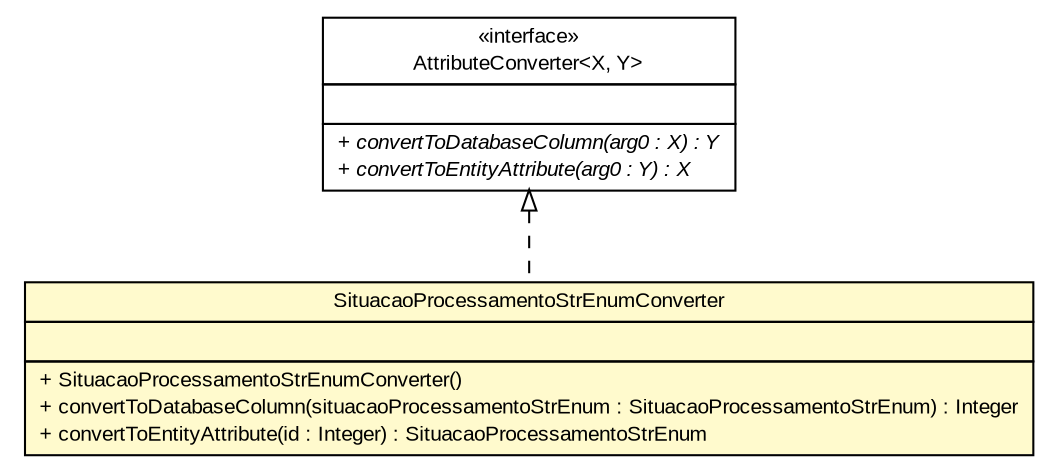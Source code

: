 #!/usr/local/bin/dot
#
# Class diagram 
# Generated by UMLGraph version R5_6 (http://www.umlgraph.org/)
#

digraph G {
	edge [fontname="arial",fontsize=10,labelfontname="arial",labelfontsize=10];
	node [fontname="arial",fontsize=10,shape=plaintext];
	nodesep=0.25;
	ranksep=0.5;
	// br.gov.to.sefaz.arr.persistence.converter.SituacaoProcessamentoStrEnumConverter
	c122490 [label=<<table title="br.gov.to.sefaz.arr.persistence.converter.SituacaoProcessamentoStrEnumConverter" border="0" cellborder="1" cellspacing="0" cellpadding="2" port="p" bgcolor="lemonChiffon" href="./SituacaoProcessamentoStrEnumConverter.html">
		<tr><td><table border="0" cellspacing="0" cellpadding="1">
<tr><td align="center" balign="center"> SituacaoProcessamentoStrEnumConverter </td></tr>
		</table></td></tr>
		<tr><td><table border="0" cellspacing="0" cellpadding="1">
<tr><td align="left" balign="left">  </td></tr>
		</table></td></tr>
		<tr><td><table border="0" cellspacing="0" cellpadding="1">
<tr><td align="left" balign="left"> + SituacaoProcessamentoStrEnumConverter() </td></tr>
<tr><td align="left" balign="left"> + convertToDatabaseColumn(situacaoProcessamentoStrEnum : SituacaoProcessamentoStrEnum) : Integer </td></tr>
<tr><td align="left" balign="left"> + convertToEntityAttribute(id : Integer) : SituacaoProcessamentoStrEnum </td></tr>
		</table></td></tr>
		</table>>, URL="./SituacaoProcessamentoStrEnumConverter.html", fontname="arial", fontcolor="black", fontsize=10.0];
	//br.gov.to.sefaz.arr.persistence.converter.SituacaoProcessamentoStrEnumConverter implements javax.persistence.AttributeConverter<X, Y>
	c122720:p -> c122490:p [dir=back,arrowtail=empty,style=dashed];
	// javax.persistence.AttributeConverter<X, Y>
	c122720 [label=<<table title="javax.persistence.AttributeConverter" border="0" cellborder="1" cellspacing="0" cellpadding="2" port="p" href="http://java.sun.com/j2se/1.4.2/docs/api/javax/persistence/AttributeConverter.html">
		<tr><td><table border="0" cellspacing="0" cellpadding="1">
<tr><td align="center" balign="center"> &#171;interface&#187; </td></tr>
<tr><td align="center" balign="center"> AttributeConverter&lt;X, Y&gt; </td></tr>
		</table></td></tr>
		<tr><td><table border="0" cellspacing="0" cellpadding="1">
<tr><td align="left" balign="left">  </td></tr>
		</table></td></tr>
		<tr><td><table border="0" cellspacing="0" cellpadding="1">
<tr><td align="left" balign="left"><font face="arial italic" point-size="10.0"> + convertToDatabaseColumn(arg0 : X) : Y </font></td></tr>
<tr><td align="left" balign="left"><font face="arial italic" point-size="10.0"> + convertToEntityAttribute(arg0 : Y) : X </font></td></tr>
		</table></td></tr>
		</table>>, URL="http://java.sun.com/j2se/1.4.2/docs/api/javax/persistence/AttributeConverter.html", fontname="arial", fontcolor="black", fontsize=10.0];
}

